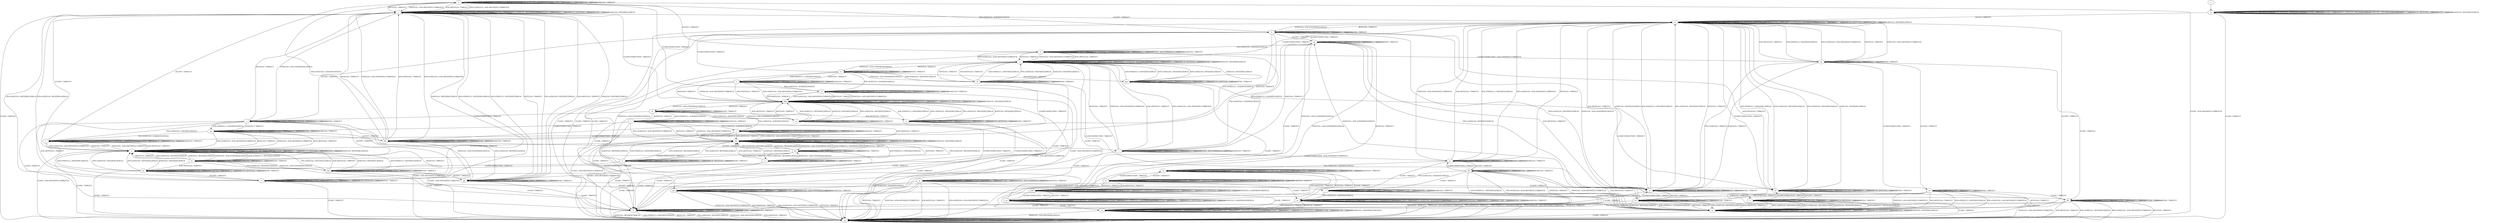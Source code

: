 digraph "" {
	graph ["Incoming time"=0.7060797214508057,
		"Outgoing time"=1.0037319660186768,
		Output="{'States': 56, 'Transitions': 716, 'Filename': '../results/tcp_rerun/TCP_FreeBSD_Server-TCP_FreeBSD_Server-4.dot'}",
		Reference="{'States': 56, 'Transitions': 716, 'Filename': '../subjects/tcp/TCP_FreeBSD_Server.dot'}",
		Solver=yices,
		Updated="{'States': 56, 'Transitions': 716, 'Filename': '../subjects/tcp/TCP_FreeBSD_Server.dot'}",
		"f-measure"=1.0,
		precision=1.0,
		recall=1.0
	];
	a -> a	[key=0,
		label="CLOSECONNECTION / TIMEOUT"];
	a -> a	[key=1,
		label="ACK+PSH(V,V,1) / ACK(NEXT,NEXT,0)"];
	a -> a	[key=2,
		label="FIN+ACK(V,V,0) / ACK(NEXT,NEXT,0)"];
	a -> a	[key=3,
		label="LISTEN / TIMEOUT"];
	a -> a	[key=4,
		label="RCV / TIMEOUT"];
	a -> a	[key=5,
		label="SEND / TIMEOUT"];
	a -> a	[key=6,
		label="ACK(V,V,0) / TIMEOUT"];
	a -> x	[key=0,
		label="SYN+ACK(V,V,0) / ACK+RST(NEXT,CURRENT,0)"];
	a -> x	[key=1,
		label="RST(V,V,0) / TIMEOUT"];
	a -> x	[key=2,
		label="SYN(V,V,0) / ACK+RST(NEXT,CURRENT,0)"];
	a -> x	[key=3,
		label="ACK+RST(V,V,0) / TIMEOUT"];
	a -> rr	[key=0,
		label="ACCEPT / TIMEOUT"];
	a -> yy	[key=0,
		label="CLOSE / ACK+RST(NEXT,CURRENT,0)"];
	b -> b	[key=0,
		label="CLOSECONNECTION / TIMEOUT"];
	b -> b	[key=1,
		label="SYN+ACK(V,V,0) / RST(NEXT,ZERO,0)"];
	b -> b	[key=2,
		label="LISTEN / TIMEOUT"];
	b -> b	[key=3,
		label="RCV / TIMEOUT"];
	b -> b	[key=4,
		label="SEND / TIMEOUT"];
	b -> k	[key=0,
		label="SYN(V,V,0) / ACK+SYN(FRESH,NEXT,0)"];
	b -> ll	[key=0,
		label="CLOSE / TIMEOUT"];
	b -> ss	[key=0,
		label="ACK+PSH(V,V,1) / RST(NEXT,ZERO,0)"];
	b -> ss	[key=1,
		label="RST(V,V,0) / TIMEOUT"];
	b -> ss	[key=2,
		label="FIN+ACK(V,V,0) / RST(NEXT,ZERO,0)"];
	b -> ss	[key=3,
		label="ACK+RST(V,V,0) / TIMEOUT"];
	b -> ss	[key=4,
		label="ACK(V,V,0) / RST(NEXT,ZERO,0)"];
	b -> xx	[key=0,
		label="ACCEPT / TIMEOUT"];
	c -> c	[key=0,
		label="CLOSECONNECTION / TIMEOUT"];
	c -> c	[key=1,
		label="LISTEN / TIMEOUT"];
	c -> c	[key=2,
		label="SYN(V,V,0) / TIMEOUT"];
	c -> c	[key=3,
		label="RCV / TIMEOUT"];
	c -> c	[key=4,
		label="SEND / TIMEOUT"];
	c -> e	[key=0,
		label="ACK+RST(V,V,0) / TIMEOUT"];
	c -> k	[key=0,
		label="ACCEPT / TIMEOUT"];
	c -> t	[key=0,
		label="FIN+ACK(V,V,0) / ACK(NEXT,NEXT,0)"];
	c -> x	[key=0,
		label="RST(V,V,0) / TIMEOUT"];
	c -> gg	[key=0,
		label="SYN+ACK(V,V,0) / RST(NEXT,ZERO,0)"];
	c -> ll	[key=0,
		label="CLOSE / TIMEOUT"];
	c -> qq	[key=0,
		label="ACK+PSH(V,V,1) / ACK(NEXT,NEXT,0)"];
	c -> qq	[key=1,
		label="ACK(V,V,0) / TIMEOUT"];
	d -> a	[key=0,
		label="CLOSECONNECTION / TIMEOUT"];
	d -> d	[key=0,
		label="ACK+PSH(V,V,1) / ACK(NEXT,NEXT,0)"];
	d -> d	[key=1,
		label="ACCEPT / TIMEOUT"];
	d -> d	[key=2,
		label="FIN+ACK(V,V,0) / ACK(NEXT,NEXT,0)"];
	d -> d	[key=3,
		label="LISTEN / TIMEOUT"];
	d -> d	[key=4,
		label="RCV / TIMEOUT"];
	d -> d	[key=5,
		label="SEND / TIMEOUT"];
	d -> d	[key=6,
		label="ACK(V,V,0) / TIMEOUT"];
	d -> yy	[key=0,
		label="CLOSE / ACK+RST(NEXT,CURRENT,0)"];
	d -> bbb	[key=0,
		label="SYN+ACK(V,V,0) / ACK+RST(NEXT,CURRENT,0)"];
	d -> bbb	[key=1,
		label="RST(V,V,0) / TIMEOUT"];
	d -> bbb	[key=2,
		label="SYN(V,V,0) / ACK+RST(NEXT,CURRENT,0)"];
	d -> bbb	[key=3,
		label="ACK+RST(V,V,0) / TIMEOUT"];
	e -> e	[key=0,
		label="CLOSECONNECTION / TIMEOUT"];
	e -> e	[key=1,
		label="RST(V,V,0) / TIMEOUT"];
	e -> e	[key=2,
		label="LISTEN / TIMEOUT"];
	e -> e	[key=3,
		label="SYN(V,V,0) / TIMEOUT"];
	e -> e	[key=4,
		label="RCV / TIMEOUT"];
	e -> e	[key=5,
		label="ACK+RST(V,V,0) / TIMEOUT"];
	e -> e	[key=6,
		label="SEND / TIMEOUT"];
	e -> x	[key=0,
		label="ACK+PSH(V,V,1) / RST(ZERO,ZERO,0)"];
	e -> x	[key=1,
		label="SYN+ACK(V,V,0) / RST(ZERO,ZERO,0)"];
	e -> x	[key=2,
		label="FIN+ACK(V,V,0) / RST(ZERO,ZERO,0)"];
	e -> x	[key=3,
		label="ACK(V,V,0) / RST(ZERO,ZERO,0)"];
	e -> ee	[key=0,
		label="ACCEPT / TIMEOUT"];
	e -> yy	[key=0,
		label="CLOSE / TIMEOUT"];
	f -> f	[key=0,
		label="RST(V,V,0) / TIMEOUT"];
	f -> f	[key=1,
		label="ACCEPT / TIMEOUT"];
	f -> f	[key=2,
		label="LISTEN / TIMEOUT"];
	f -> f	[key=3,
		label="SYN(V,V,0) / TIMEOUT"];
	f -> f	[key=4,
		label="RCV / TIMEOUT"];
	f -> f	[key=5,
		label="ACK+RST(V,V,0) / TIMEOUT"];
	f -> f	[key=6,
		label="SEND / TIMEOUT"];
	f -> ee	[key=0,
		label="CLOSECONNECTION / TIMEOUT"];
	f -> jj	[key=0,
		label="ACK+PSH(V,V,1) / RST(ZERO,ZERO,0)"];
	f -> jj	[key=1,
		label="SYN+ACK(V,V,0) / RST(ZERO,ZERO,0)"];
	f -> jj	[key=2,
		label="FIN+ACK(V,V,0) / RST(ZERO,ZERO,0)"];
	f -> jj	[key=3,
		label="ACK(V,V,0) / RST(ZERO,ZERO,0)"];
	f -> yy	[key=0,
		label="CLOSE / TIMEOUT"];
	g -> g	[key=0,
		label="ACK+PSH(V,V,1) / ACK(NEXT,NEXT,0)"];
	g -> g	[key=1,
		label="ACCEPT / TIMEOUT"];
	g -> g	[key=2,
		label="LISTEN / TIMEOUT"];
	g -> g	[key=3,
		label="RCV / TIMEOUT"];
	g -> g	[key=4,
		label="CLOSE / TIMEOUT"];
	g -> g	[key=5,
		label="SEND / ACK+PSH(NEXT,CURRENT,1)"];
	g -> g	[key=6,
		label="ACK(V,V,0) / TIMEOUT"];
	g -> l	[key=0,
		label="CLOSECONNECTION / ACK+FIN(NEXT,CURRENT,0)"];
	g -> pp	[key=0,
		label="FIN+ACK(V,V,0) / ACK(NEXT,NEXT,0)"];
	g -> yy	[key=0,
		label="SYN+ACK(V,V,0) / ACK+RST(NEXT,CURRENT,0)"];
	g -> yy	[key=1,
		label="RST(V,V,0) / TIMEOUT"];
	g -> yy	[key=2,
		label="SYN(V,V,0) / ACK+RST(NEXT,CURRENT,0)"];
	g -> yy	[key=3,
		label="ACK+RST(V,V,0) / TIMEOUT"];
	h -> d	[key=0,
		label="FIN+ACK(V,V,0) / ACK(NEXT,NEXT,0)"];
	h -> h	[key=0,
		label="ACCEPT / TIMEOUT"];
	h -> h	[key=1,
		label="LISTEN / TIMEOUT"];
	h -> h	[key=2,
		label="SYN(V,V,0) / TIMEOUT"];
	h -> h	[key=3,
		label="RCV / TIMEOUT"];
	h -> h	[key=4,
		label="SEND / TIMEOUT"];
	h -> k	[key=0,
		label="CLOSECONNECTION / TIMEOUT"];
	h -> r	[key=0,
		label="ACK+PSH(V,V,1) / ACK(NEXT,NEXT,0)"];
	h -> r	[key=1,
		label="ACK(V,V,0) / TIMEOUT"];
	h -> s	[key=0,
		label="RST(V,V,0) / TIMEOUT"];
	h -> ff	[key=0,
		label="SYN+ACK(V,V,0) / RST(NEXT,ZERO,0)"];
	h -> ll	[key=0,
		label="CLOSE / TIMEOUT"];
	h -> mm	[key=0,
		label="ACK+RST(V,V,0) / TIMEOUT"];
	i -> g	[key=0,
		label="CLOSE / TIMEOUT"];
	i -> i	[key=0,
		label="ACK+PSH(V,V,1) / ACK(NEXT,NEXT,0)"];
	i -> i	[key=1,
		label="ACCEPT / TIMEOUT"];
	i -> i	[key=2,
		label="LISTEN / TIMEOUT"];
	i -> i	[key=3,
		label="RCV / TIMEOUT"];
	i -> i	[key=4,
		label="SEND / ACK+PSH(NEXT,CURRENT,1)"];
	i -> i	[key=5,
		label="ACK(V,V,0) / TIMEOUT"];
	i -> p	[key=0,
		label="CLOSECONNECTION / ACK+FIN(NEXT,CURRENT,0)"];
	i -> s	[key=0,
		label="SYN+ACK(V,V,0) / ACK+RST(NEXT,CURRENT,0)"];
	i -> s	[key=1,
		label="RST(V,V,0) / TIMEOUT"];
	i -> s	[key=2,
		label="SYN(V,V,0) / ACK+RST(NEXT,CURRENT,0)"];
	i -> s	[key=3,
		label="ACK+RST(V,V,0) / TIMEOUT"];
	i -> rr	[key=0,
		label="FIN+ACK(V,V,0) / ACK(NEXT,NEXT,0)"];
	j -> j	[key=0,
		label="ACK+PSH(V,V,1) / ACK(NEXT,NEXT,0)"];
	j -> j	[key=1,
		label="ACCEPT / TIMEOUT"];
	j -> j	[key=2,
		label="FIN+ACK(V,V,0) / ACK(NEXT,NEXT,0)"];
	j -> j	[key=3,
		label="LISTEN / TIMEOUT"];
	j -> j	[key=4,
		label="RCV / TIMEOUT"];
	j -> j	[key=5,
		label="SEND / TIMEOUT"];
	j -> j	[key=6,
		label="ACK(V,V,0) / TIMEOUT"];
	j -> t	[key=0,
		label="CLOSECONNECTION / TIMEOUT"];
	j -> dd	[key=0,
		label="SYN+ACK(V,V,0) / ACK+RST(NEXT,CURRENT,0)"];
	j -> dd	[key=1,
		label="RST(V,V,0) / TIMEOUT"];
	j -> dd	[key=2,
		label="SYN(V,V,0) / ACK+RST(NEXT,CURRENT,0)"];
	j -> dd	[key=3,
		label="ACK+RST(V,V,0) / TIMEOUT"];
	j -> yy	[key=0,
		label="CLOSE / ACK+RST(NEXT,CURRENT,0)"];
	k -> a	[key=0,
		label="FIN+ACK(V,V,0) / ACK(NEXT,NEXT,0)"];
	k -> b	[key=0,
		label="SYN+ACK(V,V,0) / RST(NEXT,ZERO,0)"];
	k -> k	[key=0,
		label="CLOSECONNECTION / TIMEOUT"];
	k -> k	[key=1,
		label="LISTEN / TIMEOUT"];
	k -> k	[key=2,
		label="SYN(V,V,0) / TIMEOUT"];
	k -> k	[key=3,
		label="RCV / TIMEOUT"];
	k -> k	[key=4,
		label="SEND / TIMEOUT"];
	k -> ee	[key=0,
		label="ACK+RST(V,V,0) / TIMEOUT"];
	k -> hh	[key=0,
		label="ACK+PSH(V,V,1) / ACK(NEXT,NEXT,0)"];
	k -> hh	[key=1,
		label="ACK(V,V,0) / TIMEOUT"];
	k -> ll	[key=0,
		label="CLOSE / TIMEOUT"];
	k -> ss	[key=0,
		label="RST(V,V,0) / TIMEOUT"];
	k -> ccc	[key=0,
		label="ACCEPT / TIMEOUT"];
	l -> l	[key=0,
		label="CLOSECONNECTION / TIMEOUT"];
	l -> l	[key=1,
		label="ACCEPT / TIMEOUT"];
	l -> l	[key=2,
		label="LISTEN / TIMEOUT"];
	l -> l	[key=3,
		label="RCV / TIMEOUT"];
	l -> l	[key=4,
		label="CLOSE / TIMEOUT"];
	l -> l	[key=5,
		label="SEND / TIMEOUT"];
	l -> l	[key=6,
		label="ACK(V,V,0) / TIMEOUT"];
	l -> m	[key=0,
		label="FIN+ACK(V,V,0) / ACK(NEXT,NEXT,0)"];
	l -> yy	[key=0,
		label="ACK+PSH(V,V,1) / RST(NEXT,ZERO,0)"];
	l -> yy	[key=1,
		label="SYN+ACK(V,V,0) / ACK+RST(NEXT,CURRENT,0)"];
	l -> yy	[key=2,
		label="RST(V,V,0) / TIMEOUT"];
	l -> yy	[key=3,
		label="SYN(V,V,0) / ACK+RST(NEXT,CURRENT,0)"];
	l -> yy	[key=4,
		label="ACK+RST(V,V,0) / TIMEOUT"];
	m -> m	[key=0,
		label="CLOSECONNECTION / TIMEOUT"];
	m -> m	[key=1,
		label="ACK+PSH(V,V,1) / ACK(NEXT,CURRENT,0)"];
	m -> m	[key=2,
		label="SYN+ACK(V,V,0) / ACK(NEXT,CURRENT,0)"];
	m -> m	[key=3,
		label="ACCEPT / TIMEOUT"];
	m -> m	[key=4,
		label="FIN+ACK(V,V,0) / ACK(NEXT,CURRENT,0)"];
	m -> m	[key=5,
		label="LISTEN / TIMEOUT"];
	m -> m	[key=6,
		label="SYN(V,V,0) / TIMEOUT"];
	m -> m	[key=7,
		label="RCV / TIMEOUT"];
	m -> m	[key=8,
		label="CLOSE / TIMEOUT"];
	m -> m	[key=9,
		label="SEND / TIMEOUT"];
	m -> m	[key=10,
		label="ACK(V,V,0) / TIMEOUT"];
	m -> cc	[key=0,
		label="RST(V,V,0) / TIMEOUT"];
	m -> cc	[key=1,
		label="ACK+RST(V,V,0) / TIMEOUT"];
	n -> n	[key=0,
		label="RST(V,V,0) / TIMEOUT"];
	n -> n	[key=1,
		label="ACCEPT / TIMEOUT"];
	n -> n	[key=2,
		label="LISTEN / TIMEOUT"];
	n -> n	[key=3,
		label="SYN(V,V,0) / TIMEOUT"];
	n -> n	[key=4,
		label="RCV / TIMEOUT"];
	n -> n	[key=5,
		label="ACK+RST(V,V,0) / TIMEOUT"];
	n -> n	[key=6,
		label="SEND / TIMEOUT"];
	n -> dd	[key=0,
		label="ACK+PSH(V,V,1) / RST(ZERO,ZERO,0)"];
	n -> dd	[key=1,
		label="SYN+ACK(V,V,0) / RST(ZERO,ZERO,0)"];
	n -> dd	[key=2,
		label="FIN+ACK(V,V,0) / RST(ZERO,ZERO,0)"];
	n -> dd	[key=3,
		label="ACK(V,V,0) / RST(ZERO,ZERO,0)"];
	n -> nn	[key=0,
		label="CLOSECONNECTION / TIMEOUT"];
	n -> yy	[key=0,
		label="CLOSE / TIMEOUT"];
	o -> e	[key=0,
		label="CLOSECONNECTION / TIMEOUT"];
	o -> o	[key=0,
		label="RST(V,V,0) / TIMEOUT"];
	o -> o	[key=1,
		label="ACCEPT / TIMEOUT"];
	o -> o	[key=2,
		label="LISTEN / TIMEOUT"];
	o -> o	[key=3,
		label="SYN(V,V,0) / TIMEOUT"];
	o -> o	[key=4,
		label="RCV / TIMEOUT"];
	o -> o	[key=5,
		label="ACK+RST(V,V,0) / TIMEOUT"];
	o -> o	[key=6,
		label="SEND / TIMEOUT"];
	o -> yy	[key=0,
		label="CLOSE / TIMEOUT"];
	o -> bbb	[key=0,
		label="ACK+PSH(V,V,1) / RST(ZERO,ZERO,0)"];
	o -> bbb	[key=1,
		label="SYN+ACK(V,V,0) / RST(ZERO,ZERO,0)"];
	o -> bbb	[key=2,
		label="FIN+ACK(V,V,0) / RST(ZERO,ZERO,0)"];
	o -> bbb	[key=3,
		label="ACK(V,V,0) / RST(ZERO,ZERO,0)"];
	p -> l	[key=0,
		label="CLOSE / TIMEOUT"];
	p -> p	[key=0,
		label="CLOSECONNECTION / TIMEOUT"];
	p -> p	[key=1,
		label="LISTEN / TIMEOUT"];
	p -> p	[key=2,
		label="RCV / TIMEOUT"];
	p -> p	[key=3,
		label="SEND / TIMEOUT"];
	p -> p	[key=4,
		label="ACK(V,V,0) / TIMEOUT"];
	p -> kk	[key=0,
		label="ACCEPT / TIMEOUT"];
	p -> ss	[key=0,
		label="ACK+PSH(V,V,1) / RST(NEXT,ZERO,0)"];
	p -> ss	[key=1,
		label="SYN+ACK(V,V,0) / ACK+RST(NEXT,CURRENT,0)"];
	p -> ss	[key=2,
		label="RST(V,V,0) / TIMEOUT"];
	p -> ss	[key=3,
		label="SYN(V,V,0) / ACK+RST(NEXT,CURRENT,0)"];
	p -> ss	[key=4,
		label="ACK+RST(V,V,0) / TIMEOUT"];
	p -> vv	[key=0,
		label="FIN+ACK(V,V,0) / ACK(NEXT,NEXT,0)"];
	q -> m	[key=0,
		label="CLOSE / TIMEOUT"];
	q -> q	[key=0,
		label="ACK+PSH(V,V,1) / ACK(NEXT,CURRENT,0)"];
	q -> q	[key=1,
		label="SYN+ACK(V,V,0) / ACK(NEXT,CURRENT,0)"];
	q -> q	[key=2,
		label="ACCEPT / TIMEOUT"];
	q -> q	[key=3,
		label="FIN+ACK(V,V,0) / ACK(NEXT,CURRENT,0)"];
	q -> q	[key=4,
		label="LISTEN / TIMEOUT"];
	q -> q	[key=5,
		label="SYN(V,V,0) / TIMEOUT"];
	q -> q	[key=6,
		label="RCV / TIMEOUT"];
	q -> q	[key=7,
		label="SEND / TIMEOUT"];
	q -> q	[key=8,
		label="ACK(V,V,0) / TIMEOUT"];
	q -> vv	[key=0,
		label="CLOSECONNECTION / TIMEOUT"];
	q -> ddd	[key=0,
		label="RST(V,V,0) / TIMEOUT"];
	q -> ddd	[key=1,
		label="ACK+RST(V,V,0) / TIMEOUT"];
	r -> d	[key=0,
		label="FIN+ACK(V,V,0) / ACK(NEXT,NEXT,0)"];
	r -> r	[key=0,
		label="ACK+PSH(V,V,1) / ACK(NEXT,NEXT,0)"];
	r -> r	[key=1,
		label="ACCEPT / TIMEOUT"];
	r -> r	[key=2,
		label="LISTEN / TIMEOUT"];
	r -> r	[key=3,
		label="RCV / TIMEOUT"];
	r -> r	[key=4,
		label="SEND / TIMEOUT"];
	r -> r	[key=5,
		label="ACK(V,V,0) / TIMEOUT"];
	r -> hh	[key=0,
		label="CLOSECONNECTION / TIMEOUT"];
	r -> yy	[key=0,
		label="CLOSE / ACK+RST(NEXT,CURRENT,0)"];
	r -> bbb	[key=0,
		label="SYN+ACK(V,V,0) / ACK+RST(NEXT,CURRENT,0)"];
	r -> bbb	[key=1,
		label="RST(V,V,0) / TIMEOUT"];
	r -> bbb	[key=2,
		label="SYN(V,V,0) / ACK+RST(NEXT,CURRENT,0)"];
	r -> bbb	[key=3,
		label="ACK+RST(V,V,0) / TIMEOUT"];
	s -> h	[key=0,
		label="SYN(V,V,0) / ACK+SYN(FRESH,NEXT,0)"];
	s -> s	[key=0,
		label="ACK+PSH(V,V,1) / RST(ZERO,ZERO,0)"];
	s -> s	[key=1,
		label="SYN+ACK(V,V,0) / RST(ZERO,ZERO,0)"];
	s -> s	[key=2,
		label="RST(V,V,0) / TIMEOUT"];
	s -> s	[key=3,
		label="ACCEPT / TIMEOUT"];
	s -> s	[key=4,
		label="FIN+ACK(V,V,0) / RST(ZERO,ZERO,0)"];
	s -> s	[key=5,
		label="LISTEN / TIMEOUT"];
	s -> s	[key=6,
		label="RCV / TIMEOUT"];
	s -> s	[key=7,
		label="ACK+RST(V,V,0) / TIMEOUT"];
	s -> s	[key=8,
		label="SEND / TIMEOUT"];
	s -> s	[key=9,
		label="ACK(V,V,0) / RST(ZERO,ZERO,0)"];
	s -> ss	[key=0,
		label="CLOSECONNECTION / TIMEOUT"];
	s -> yy	[key=0,
		label="CLOSE / TIMEOUT"];
	t -> a	[key=0,
		label="ACCEPT / TIMEOUT"];
	t -> t	[key=0,
		label="CLOSECONNECTION / TIMEOUT"];
	t -> t	[key=1,
		label="ACK+PSH(V,V,1) / ACK(NEXT,NEXT,0)"];
	t -> t	[key=2,
		label="FIN+ACK(V,V,0) / ACK(NEXT,NEXT,0)"];
	t -> t	[key=3,
		label="LISTEN / TIMEOUT"];
	t -> t	[key=4,
		label="RCV / TIMEOUT"];
	t -> t	[key=5,
		label="SEND / TIMEOUT"];
	t -> t	[key=6,
		label="ACK(V,V,0) / TIMEOUT"];
	t -> z	[key=0,
		label="SYN+ACK(V,V,0) / ACK+RST(NEXT,CURRENT,0)"];
	t -> z	[key=1,
		label="RST(V,V,0) / TIMEOUT"];
	t -> z	[key=2,
		label="SYN(V,V,0) / ACK+RST(NEXT,CURRENT,0)"];
	t -> z	[key=3,
		label="ACK+RST(V,V,0) / TIMEOUT"];
	t -> yy	[key=0,
		label="CLOSE / ACK+RST(NEXT,CURRENT,0)"];
	u -> u	[key=0,
		label="SYN+ACK(V,V,0) / RST(NEXT,ZERO,0)"];
	u -> u	[key=1,
		label="ACCEPT / TIMEOUT"];
	u -> u	[key=2,
		label="LISTEN / TIMEOUT"];
	u -> u	[key=3,
		label="RCV / TIMEOUT"];
	u -> u	[key=4,
		label="SEND / TIMEOUT"];
	u -> dd	[key=0,
		label="ACK+PSH(V,V,1) / RST(NEXT,ZERO,0)"];
	u -> dd	[key=1,
		label="RST(V,V,0) / TIMEOUT"];
	u -> dd	[key=2,
		label="FIN+ACK(V,V,0) / RST(NEXT,ZERO,0)"];
	u -> dd	[key=3,
		label="ACK+RST(V,V,0) / TIMEOUT"];
	u -> dd	[key=4,
		label="ACK(V,V,0) / RST(NEXT,ZERO,0)"];
	u -> ll	[key=0,
		label="CLOSE / TIMEOUT"];
	u -> ww	[key=0,
		label="SYN(V,V,0) / ACK+SYN(FRESH,NEXT,0)"];
	u -> aaa	[key=0,
		label="CLOSECONNECTION / TIMEOUT"];
	v -> j	[key=0,
		label="FIN+ACK(V,V,0) / ACK(NEXT,NEXT,0)"];
	v -> v	[key=0,
		label="ACK+PSH(V,V,1) / ACK(NEXT,NEXT,0)"];
	v -> v	[key=1,
		label="ACCEPT / TIMEOUT"];
	v -> v	[key=2,
		label="LISTEN / TIMEOUT"];
	v -> v	[key=3,
		label="RCV / TIMEOUT"];
	v -> v	[key=4,
		label="SEND / TIMEOUT"];
	v -> v	[key=5,
		label="ACK(V,V,0) / TIMEOUT"];
	v -> dd	[key=0,
		label="SYN+ACK(V,V,0) / ACK+RST(NEXT,CURRENT,0)"];
	v -> dd	[key=1,
		label="RST(V,V,0) / TIMEOUT"];
	v -> dd	[key=2,
		label="SYN(V,V,0) / ACK+RST(NEXT,CURRENT,0)"];
	v -> dd	[key=3,
		label="ACK+RST(V,V,0) / TIMEOUT"];
	v -> qq	[key=0,
		label="CLOSECONNECTION / TIMEOUT"];
	v -> yy	[key=0,
		label="CLOSE / ACK+RST(NEXT,CURRENT,0)"];
	w -> w	[key=0,
		label="SYN+ACK(V,V,0) / RST(NEXT,ZERO,0)"];
	w -> w	[key=1,
		label="ACCEPT / TIMEOUT"];
	w -> w	[key=2,
		label="LISTEN / TIMEOUT"];
	w -> w	[key=3,
		label="RCV / TIMEOUT"];
	w -> w	[key=4,
		label="SEND / TIMEOUT"];
	w -> gg	[key=0,
		label="CLOSECONNECTION / TIMEOUT"];
	w -> ll	[key=0,
		label="CLOSE / TIMEOUT"];
	w -> zz	[key=0,
		label="SYN(V,V,0) / ACK+SYN(FRESH,NEXT,0)"];
	w -> bbb	[key=0,
		label="ACK+PSH(V,V,1) / RST(NEXT,ZERO,0)"];
	w -> bbb	[key=1,
		label="RST(V,V,0) / TIMEOUT"];
	w -> bbb	[key=2,
		label="FIN+ACK(V,V,0) / RST(NEXT,ZERO,0)"];
	w -> bbb	[key=3,
		label="ACK+RST(V,V,0) / TIMEOUT"];
	w -> bbb	[key=4,
		label="ACK(V,V,0) / RST(NEXT,ZERO,0)"];
	x -> c	[key=0,
		label="SYN(V,V,0) / ACK+SYN(FRESH,NEXT,0)"];
	x -> x	[key=0,
		label="CLOSECONNECTION / TIMEOUT"];
	x -> x	[key=1,
		label="ACK+PSH(V,V,1) / RST(ZERO,ZERO,0)"];
	x -> x	[key=2,
		label="SYN+ACK(V,V,0) / RST(ZERO,ZERO,0)"];
	x -> x	[key=3,
		label="RST(V,V,0) / TIMEOUT"];
	x -> x	[key=4,
		label="FIN+ACK(V,V,0) / RST(ZERO,ZERO,0)"];
	x -> x	[key=5,
		label="LISTEN / TIMEOUT"];
	x -> x	[key=6,
		label="RCV / TIMEOUT"];
	x -> x	[key=7,
		label="ACK+RST(V,V,0) / TIMEOUT"];
	x -> x	[key=8,
		label="SEND / TIMEOUT"];
	x -> x	[key=9,
		label="ACK(V,V,0) / RST(ZERO,ZERO,0)"];
	x -> ss	[key=0,
		label="ACCEPT / TIMEOUT"];
	x -> yy	[key=0,
		label="CLOSE / TIMEOUT"];
	y -> ii	[key=0];
	z -> x	[key=0,
		label="ACCEPT / TIMEOUT"];
	z -> z	[key=0,
		label="CLOSECONNECTION / TIMEOUT"];
	z -> z	[key=1,
		label="ACK+PSH(V,V,1) / RST(ZERO,ZERO,0)"];
	z -> z	[key=2,
		label="SYN+ACK(V,V,0) / RST(ZERO,ZERO,0)"];
	z -> z	[key=3,
		label="RST(V,V,0) / TIMEOUT"];
	z -> z	[key=4,
		label="FIN+ACK(V,V,0) / RST(ZERO,ZERO,0)"];
	z -> z	[key=5,
		label="LISTEN / TIMEOUT"];
	z -> z	[key=6,
		label="RCV / TIMEOUT"];
	z -> z	[key=7,
		label="ACK+RST(V,V,0) / TIMEOUT"];
	z -> z	[key=8,
		label="SEND / TIMEOUT"];
	z -> z	[key=9,
		label="ACK(V,V,0) / RST(ZERO,ZERO,0)"];
	z -> tt	[key=0,
		label="SYN(V,V,0) / ACK+SYN(FRESH,NEXT,0)"];
	z -> yy	[key=0,
		label="CLOSE / TIMEOUT"];
	aa -> b	[key=0,
		label="FIN+ACK(V,V,0) / TIMEOUT"];
	aa -> b	[key=1,
		label="ACK(V,V,0) / TIMEOUT"];
	aa -> aa	[key=0,
		label="CLOSECONNECTION / TIMEOUT"];
	aa -> aa	[key=1,
		label="LISTEN / TIMEOUT"];
	aa -> aa	[key=2,
		label="RCV / TIMEOUT"];
	aa -> aa	[key=3,
		label="SEND / TIMEOUT"];
	aa -> bb	[key=0,
		label="CLOSE / TIMEOUT"];
	aa -> ss	[key=0,
		label="ACK+PSH(V,V,1) / RST(NEXT,ZERO,0)"];
	aa -> ss	[key=1,
		label="SYN+ACK(V,V,0) / ACK+RST(NEXT,CURRENT,0)"];
	aa -> ss	[key=2,
		label="RST(V,V,0) / TIMEOUT"];
	aa -> ss	[key=3,
		label="SYN(V,V,0) / ACK+RST(NEXT,CURRENT,0)"];
	aa -> ss	[key=4,
		label="ACK+RST(V,V,0) / TIMEOUT"];
	aa -> uu	[key=0,
		label="ACCEPT / TIMEOUT"];
	bb -> bb	[key=0,
		label="CLOSECONNECTION / TIMEOUT"];
	bb -> bb	[key=1,
		label="ACCEPT / TIMEOUT"];
	bb -> bb	[key=2,
		label="LISTEN / TIMEOUT"];
	bb -> bb	[key=3,
		label="RCV / TIMEOUT"];
	bb -> bb	[key=4,
		label="CLOSE / TIMEOUT"];
	bb -> bb	[key=5,
		label="SEND / TIMEOUT"];
	bb -> ll	[key=0,
		label="FIN+ACK(V,V,0) / TIMEOUT"];
	bb -> ll	[key=1,
		label="ACK(V,V,0) / TIMEOUT"];
	bb -> yy	[key=0,
		label="ACK+PSH(V,V,1) / RST(NEXT,ZERO,0)"];
	bb -> yy	[key=1,
		label="SYN+ACK(V,V,0) / ACK+RST(NEXT,CURRENT,0)"];
	bb -> yy	[key=2,
		label="RST(V,V,0) / TIMEOUT"];
	bb -> yy	[key=3,
		label="SYN(V,V,0) / ACK+RST(NEXT,CURRENT,0)"];
	bb -> yy	[key=4,
		label="ACK+RST(V,V,0) / TIMEOUT"];
	cc -> cc	[key=0,
		label="CLOSECONNECTION / TIMEOUT"];
	cc -> cc	[key=1,
		label="ACK+PSH(V,V,1) / ACK(FRESH,FRESH,0)"];
	cc -> cc	[key=2,
		label="SYN+ACK(V,V,0) / ACK(FRESH,FRESH,0)"];
	cc -> cc	[key=3,
		label="RST(V,V,0) / TIMEOUT"];
	cc -> cc	[key=4,
		label="ACCEPT / TIMEOUT"];
	cc -> cc	[key=5,
		label="FIN+ACK(V,V,0) / ACK(FRESH,FRESH,0)"];
	cc -> cc	[key=6,
		label="LISTEN / TIMEOUT"];
	cc -> cc	[key=7,
		label="RCV / TIMEOUT"];
	cc -> cc	[key=8,
		label="ACK+RST(V,V,0) / TIMEOUT"];
	cc -> cc	[key=9,
		label="CLOSE / TIMEOUT"];
	cc -> cc	[key=10,
		label="SEND / TIMEOUT"];
	cc -> cc	[key=11,
		label="ACK(V,V,0) / ACK(FRESH,FRESH,0)"];
	cc -> yy	[key=0,
		label="SYN(V,V,0) / ACK+RST(ZERO,NEXT,0)"];
	dd -> z	[key=0,
		label="CLOSECONNECTION / TIMEOUT"];
	dd -> dd	[key=0,
		label="ACK+PSH(V,V,1) / RST(ZERO,ZERO,0)"];
	dd -> dd	[key=1,
		label="SYN+ACK(V,V,0) / RST(ZERO,ZERO,0)"];
	dd -> dd	[key=2,
		label="RST(V,V,0) / TIMEOUT"];
	dd -> dd	[key=3,
		label="ACCEPT / TIMEOUT"];
	dd -> dd	[key=4,
		label="FIN+ACK(V,V,0) / RST(ZERO,ZERO,0)"];
	dd -> dd	[key=5,
		label="LISTEN / TIMEOUT"];
	dd -> dd	[key=6,
		label="RCV / TIMEOUT"];
	dd -> dd	[key=7,
		label="ACK+RST(V,V,0) / TIMEOUT"];
	dd -> dd	[key=8,
		label="SEND / TIMEOUT"];
	dd -> dd	[key=9,
		label="ACK(V,V,0) / RST(ZERO,ZERO,0)"];
	dd -> ww	[key=0,
		label="SYN(V,V,0) / ACK+SYN(FRESH,NEXT,0)"];
	dd -> yy	[key=0,
		label="CLOSE / TIMEOUT"];
	ee -> f	[key=0,
		label="ACCEPT / TIMEOUT"];
	ee -> ee	[key=0,
		label="CLOSECONNECTION / TIMEOUT"];
	ee -> ee	[key=1,
		label="RST(V,V,0) / TIMEOUT"];
	ee -> ee	[key=2,
		label="LISTEN / TIMEOUT"];
	ee -> ee	[key=3,
		label="SYN(V,V,0) / TIMEOUT"];
	ee -> ee	[key=4,
		label="RCV / TIMEOUT"];
	ee -> ee	[key=5,
		label="ACK+RST(V,V,0) / TIMEOUT"];
	ee -> ee	[key=6,
		label="SEND / TIMEOUT"];
	ee -> ss	[key=0,
		label="ACK+PSH(V,V,1) / RST(ZERO,ZERO,0)"];
	ee -> ss	[key=1,
		label="SYN+ACK(V,V,0) / RST(ZERO,ZERO,0)"];
	ee -> ss	[key=2,
		label="FIN+ACK(V,V,0) / RST(ZERO,ZERO,0)"];
	ee -> ss	[key=3,
		label="ACK(V,V,0) / RST(ZERO,ZERO,0)"];
	ee -> yy	[key=0,
		label="CLOSE / TIMEOUT"];
	ff -> b	[key=0,
		label="CLOSECONNECTION / TIMEOUT"];
	ff -> h	[key=0,
		label="SYN(V,V,0) / ACK+SYN(FRESH,NEXT,0)"];
	ff -> s	[key=0,
		label="ACK+PSH(V,V,1) / RST(NEXT,ZERO,0)"];
	ff -> s	[key=1,
		label="RST(V,V,0) / TIMEOUT"];
	ff -> s	[key=2,
		label="FIN+ACK(V,V,0) / RST(NEXT,ZERO,0)"];
	ff -> s	[key=3,
		label="ACK+RST(V,V,0) / TIMEOUT"];
	ff -> s	[key=4,
		label="ACK(V,V,0) / RST(NEXT,ZERO,0)"];
	ff -> ff	[key=0,
		label="SYN+ACK(V,V,0) / RST(NEXT,ZERO,0)"];
	ff -> ff	[key=1,
		label="ACCEPT / TIMEOUT"];
	ff -> ff	[key=2,
		label="LISTEN / TIMEOUT"];
	ff -> ff	[key=3,
		label="RCV / TIMEOUT"];
	ff -> ff	[key=4,
		label="SEND / TIMEOUT"];
	ff -> ll	[key=0,
		label="CLOSE / TIMEOUT"];
	gg -> b	[key=0,
		label="ACCEPT / TIMEOUT"];
	gg -> c	[key=0,
		label="SYN(V,V,0) / ACK+SYN(FRESH,NEXT,0)"];
	gg -> x	[key=0,
		label="ACK+PSH(V,V,1) / RST(NEXT,ZERO,0)"];
	gg -> x	[key=1,
		label="RST(V,V,0) / TIMEOUT"];
	gg -> x	[key=2,
		label="FIN+ACK(V,V,0) / RST(NEXT,ZERO,0)"];
	gg -> x	[key=3,
		label="ACK+RST(V,V,0) / TIMEOUT"];
	gg -> x	[key=4,
		label="ACK(V,V,0) / RST(NEXT,ZERO,0)"];
	gg -> gg	[key=0,
		label="CLOSECONNECTION / TIMEOUT"];
	gg -> gg	[key=1,
		label="SYN+ACK(V,V,0) / RST(NEXT,ZERO,0)"];
	gg -> gg	[key=2,
		label="LISTEN / TIMEOUT"];
	gg -> gg	[key=3,
		label="RCV / TIMEOUT"];
	gg -> gg	[key=4,
		label="SEND / TIMEOUT"];
	gg -> ll	[key=0,
		label="CLOSE / TIMEOUT"];
	hh -> a	[key=0,
		label="FIN+ACK(V,V,0) / ACK(NEXT,NEXT,0)"];
	hh -> i	[key=0,
		label="ACCEPT / TIMEOUT"];
	hh -> x	[key=0,
		label="SYN+ACK(V,V,0) / ACK+RST(NEXT,CURRENT,0)"];
	hh -> x	[key=1,
		label="RST(V,V,0) / TIMEOUT"];
	hh -> x	[key=2,
		label="SYN(V,V,0) / ACK+RST(NEXT,CURRENT,0)"];
	hh -> x	[key=3,
		label="ACK+RST(V,V,0) / TIMEOUT"];
	hh -> hh	[key=0,
		label="CLOSECONNECTION / TIMEOUT"];
	hh -> hh	[key=1,
		label="ACK+PSH(V,V,1) / ACK(NEXT,NEXT,0)"];
	hh -> hh	[key=2,
		label="LISTEN / TIMEOUT"];
	hh -> hh	[key=3,
		label="RCV / TIMEOUT"];
	hh -> hh	[key=4,
		label="SEND / TIMEOUT"];
	hh -> hh	[key=5,
		label="ACK(V,V,0) / TIMEOUT"];
	hh -> yy	[key=0,
		label="CLOSE / ACK+RST(NEXT,CURRENT,0)"];
	ii -> ii	[key=0,
		label="CLOSECONNECTION / TIMEOUT"];
	ii -> ii	[key=1,
		label="ACK+PSH(V,V,1) / RST(ZERO,ZERO,0)"];
	ii -> ii	[key=2,
		label="SYN+ACK(V,V,0) / RST(ZERO,ZERO,0)"];
	ii -> ii	[key=3,
		label="RST(V,V,0) / TIMEOUT"];
	ii -> ii	[key=4,
		label="ACCEPT / TIMEOUT"];
	ii -> ii	[key=5,
		label="FIN+ACK(V,V,0) / RST(ZERO,ZERO,0)"];
	ii -> ii	[key=6,
		label="SYN(V,V,0) / ACK+RST(ZERO,NEXT,0)"];
	ii -> ii	[key=7,
		label="RCV / TIMEOUT"];
	ii -> ii	[key=8,
		label="ACK+RST(V,V,0) / TIMEOUT"];
	ii -> ii	[key=9,
		label="SEND / TIMEOUT"];
	ii -> ii	[key=10,
		label="ACK(V,V,0) / RST(ZERO,ZERO,0)"];
	ii -> ss	[key=0,
		label="LISTEN / TIMEOUT"];
	ii -> yy	[key=0,
		label="CLOSE / TIMEOUT"];
	jj -> jj	[key=0,
		label="ACK+PSH(V,V,1) / RST(ZERO,ZERO,0)"];
	jj -> jj	[key=1,
		label="SYN+ACK(V,V,0) / RST(ZERO,ZERO,0)"];
	jj -> jj	[key=2,
		label="RST(V,V,0) / TIMEOUT"];
	jj -> jj	[key=3,
		label="ACCEPT / TIMEOUT"];
	jj -> jj	[key=4,
		label="FIN+ACK(V,V,0) / RST(ZERO,ZERO,0)"];
	jj -> jj	[key=5,
		label="LISTEN / TIMEOUT"];
	jj -> jj	[key=6,
		label="RCV / TIMEOUT"];
	jj -> jj	[key=7,
		label="ACK+RST(V,V,0) / TIMEOUT"];
	jj -> jj	[key=8,
		label="SEND / TIMEOUT"];
	jj -> jj	[key=9,
		label="ACK(V,V,0) / RST(ZERO,ZERO,0)"];
	jj -> ss	[key=0,
		label="CLOSECONNECTION / TIMEOUT"];
	jj -> yy	[key=0,
		label="CLOSE / TIMEOUT"];
	jj -> ccc	[key=0,
		label="SYN(V,V,0) / ACK+SYN(FRESH,NEXT,0)"];
	kk -> l	[key=0,
		label="CLOSE / TIMEOUT"];
	kk -> p	[key=0,
		label="CLOSECONNECTION / TIMEOUT"];
	kk -> q	[key=0,
		label="FIN+ACK(V,V,0) / ACK(NEXT,NEXT,0)"];
	kk -> jj	[key=0,
		label="ACK+PSH(V,V,1) / RST(NEXT,ZERO,0)"];
	kk -> jj	[key=1,
		label="SYN+ACK(V,V,0) / ACK+RST(NEXT,CURRENT,0)"];
	kk -> jj	[key=2,
		label="RST(V,V,0) / TIMEOUT"];
	kk -> jj	[key=3,
		label="SYN(V,V,0) / ACK+RST(NEXT,CURRENT,0)"];
	kk -> jj	[key=4,
		label="ACK+RST(V,V,0) / TIMEOUT"];
	kk -> kk	[key=0,
		label="ACCEPT / TIMEOUT"];
	kk -> kk	[key=1,
		label="LISTEN / TIMEOUT"];
	kk -> kk	[key=2,
		label="RCV / TIMEOUT"];
	kk -> kk	[key=3,
		label="SEND / TIMEOUT"];
	kk -> kk	[key=4,
		label="ACK(V,V,0) / TIMEOUT"];
	ll -> ll	[key=0,
		label="CLOSECONNECTION / TIMEOUT"];
	ll -> ll	[key=1,
		label="SYN+ACK(V,V,0) / RST(NEXT,ZERO,0)"];
	ll -> ll	[key=2,
		label="ACCEPT / TIMEOUT"];
	ll -> ll	[key=3,
		label="LISTEN / TIMEOUT"];
	ll -> ll	[key=4,
		label="RCV / TIMEOUT"];
	ll -> ll	[key=5,
		label="CLOSE / TIMEOUT"];
	ll -> ll	[key=6,
		label="SEND / TIMEOUT"];
	ll -> yy	[key=0,
		label="ACK+PSH(V,V,1) / RST(NEXT,ZERO,0)"];
	ll -> yy	[key=1,
		label="RST(V,V,0) / TIMEOUT"];
	ll -> yy	[key=2,
		label="FIN+ACK(V,V,0) / RST(NEXT,ZERO,0)"];
	ll -> yy	[key=3,
		label="SYN(V,V,0) / ACK+RST(ZERO,NEXT,0)"];
	ll -> yy	[key=4,
		label="ACK+RST(V,V,0) / TIMEOUT"];
	ll -> yy	[key=5,
		label="ACK(V,V,0) / RST(NEXT,ZERO,0)"];
	mm -> s	[key=0,
		label="ACK+PSH(V,V,1) / RST(ZERO,ZERO,0)"];
	mm -> s	[key=1,
		label="SYN+ACK(V,V,0) / RST(ZERO,ZERO,0)"];
	mm -> s	[key=2,
		label="FIN+ACK(V,V,0) / RST(ZERO,ZERO,0)"];
	mm -> s	[key=3,
		label="ACK(V,V,0) / RST(ZERO,ZERO,0)"];
	mm -> ee	[key=0,
		label="CLOSECONNECTION / TIMEOUT"];
	mm -> mm	[key=0,
		label="RST(V,V,0) / TIMEOUT"];
	mm -> mm	[key=1,
		label="ACCEPT / TIMEOUT"];
	mm -> mm	[key=2,
		label="LISTEN / TIMEOUT"];
	mm -> mm	[key=3,
		label="SYN(V,V,0) / TIMEOUT"];
	mm -> mm	[key=4,
		label="RCV / TIMEOUT"];
	mm -> mm	[key=5,
		label="ACK+RST(V,V,0) / TIMEOUT"];
	mm -> mm	[key=6,
		label="SEND / TIMEOUT"];
	mm -> yy	[key=0,
		label="CLOSE / TIMEOUT"];
	nn -> e	[key=0,
		label="ACCEPT / TIMEOUT"];
	nn -> z	[key=0,
		label="ACK+PSH(V,V,1) / RST(ZERO,ZERO,0)"];
	nn -> z	[key=1,
		label="SYN+ACK(V,V,0) / RST(ZERO,ZERO,0)"];
	nn -> z	[key=2,
		label="FIN+ACK(V,V,0) / RST(ZERO,ZERO,0)"];
	nn -> z	[key=3,
		label="ACK(V,V,0) / RST(ZERO,ZERO,0)"];
	nn -> nn	[key=0,
		label="CLOSECONNECTION / TIMEOUT"];
	nn -> nn	[key=1,
		label="RST(V,V,0) / TIMEOUT"];
	nn -> nn	[key=2,
		label="LISTEN / TIMEOUT"];
	nn -> nn	[key=3,
		label="SYN(V,V,0) / TIMEOUT"];
	nn -> nn	[key=4,
		label="RCV / TIMEOUT"];
	nn -> nn	[key=5,
		label="ACK+RST(V,V,0) / TIMEOUT"];
	nn -> nn	[key=6,
		label="SEND / TIMEOUT"];
	nn -> yy	[key=0,
		label="CLOSE / TIMEOUT"];
	oo -> k	[key=0,
		label="SYN(V,V,0) / ACK+SYN(FRESH,NEXT,0)"];
	oo -> cc	[key=0,
		label="CLOSE / TIMEOUT"];
	oo -> oo	[key=0,
		label="CLOSECONNECTION / TIMEOUT"];
	oo -> oo	[key=1,
		label="ACK+PSH(V,V,1) / ACK(FRESH,FRESH,0)"];
	oo -> oo	[key=2,
		label="SYN+ACK(V,V,0) / ACK(FRESH,FRESH,0)"];
	oo -> oo	[key=3,
		label="RST(V,V,0) / TIMEOUT"];
	oo -> oo	[key=4,
		label="FIN+ACK(V,V,0) / ACK(FRESH,FRESH,0)"];
	oo -> oo	[key=5,
		label="LISTEN / TIMEOUT"];
	oo -> oo	[key=6,
		label="RCV / TIMEOUT"];
	oo -> oo	[key=7,
		label="ACK+RST(V,V,0) / TIMEOUT"];
	oo -> oo	[key=8,
		label="SEND / TIMEOUT"];
	oo -> oo	[key=9,
		label="ACK(V,V,0) / ACK(FRESH,FRESH,0)"];
	oo -> ddd	[key=0,
		label="ACCEPT / TIMEOUT"];
	pp -> bb	[key=0,
		label="CLOSECONNECTION / ACK+FIN(NEXT,CURRENT,0)"];
	pp -> pp	[key=0,
		label="ACK+PSH(V,V,1) / ACK(NEXT,NEXT,0)"];
	pp -> pp	[key=1,
		label="ACCEPT / TIMEOUT"];
	pp -> pp	[key=2,
		label="FIN+ACK(V,V,0) / ACK(NEXT,NEXT,0)"];
	pp -> pp	[key=3,
		label="LISTEN / TIMEOUT"];
	pp -> pp	[key=4,
		label="RCV / TIMEOUT"];
	pp -> pp	[key=5,
		label="CLOSE / TIMEOUT"];
	pp -> pp	[key=6,
		label="SEND / ACK+PSH(NEXT,CURRENT,1)"];
	pp -> pp	[key=7,
		label="ACK(V,V,0) / TIMEOUT"];
	pp -> yy	[key=0,
		label="SYN+ACK(V,V,0) / ACK+RST(NEXT,CURRENT,0)"];
	pp -> yy	[key=1,
		label="RST(V,V,0) / TIMEOUT"];
	pp -> yy	[key=2,
		label="SYN(V,V,0) / ACK+RST(NEXT,CURRENT,0)"];
	pp -> yy	[key=3,
		label="ACK+RST(V,V,0) / TIMEOUT"];
	qq -> t	[key=0,
		label="FIN+ACK(V,V,0) / ACK(NEXT,NEXT,0)"];
	qq -> z	[key=0,
		label="SYN+ACK(V,V,0) / ACK+RST(NEXT,CURRENT,0)"];
	qq -> z	[key=1,
		label="RST(V,V,0) / TIMEOUT"];
	qq -> z	[key=2,
		label="SYN(V,V,0) / ACK+RST(NEXT,CURRENT,0)"];
	qq -> z	[key=3,
		label="ACK+RST(V,V,0) / TIMEOUT"];
	qq -> hh	[key=0,
		label="ACCEPT / TIMEOUT"];
	qq -> qq	[key=0,
		label="CLOSECONNECTION / TIMEOUT"];
	qq -> qq	[key=1,
		label="ACK+PSH(V,V,1) / ACK(NEXT,NEXT,0)"];
	qq -> qq	[key=2,
		label="LISTEN / TIMEOUT"];
	qq -> qq	[key=3,
		label="RCV / TIMEOUT"];
	qq -> qq	[key=4,
		label="SEND / TIMEOUT"];
	qq -> qq	[key=5,
		label="ACK(V,V,0) / TIMEOUT"];
	qq -> yy	[key=0,
		label="CLOSE / ACK+RST(NEXT,CURRENT,0)"];
	rr -> s	[key=0,
		label="SYN+ACK(V,V,0) / ACK+RST(NEXT,CURRENT,0)"];
	rr -> s	[key=1,
		label="RST(V,V,0) / TIMEOUT"];
	rr -> s	[key=2,
		label="SYN(V,V,0) / ACK+RST(NEXT,CURRENT,0)"];
	rr -> s	[key=3,
		label="ACK+RST(V,V,0) / TIMEOUT"];
	rr -> aa	[key=0,
		label="CLOSECONNECTION / ACK+FIN(NEXT,CURRENT,0)"];
	rr -> pp	[key=0,
		label="CLOSE / TIMEOUT"];
	rr -> rr	[key=0,
		label="ACK+PSH(V,V,1) / ACK(NEXT,NEXT,0)"];
	rr -> rr	[key=1,
		label="ACCEPT / TIMEOUT"];
	rr -> rr	[key=2,
		label="FIN+ACK(V,V,0) / ACK(NEXT,NEXT,0)"];
	rr -> rr	[key=3,
		label="LISTEN / TIMEOUT"];
	rr -> rr	[key=4,
		label="RCV / TIMEOUT"];
	rr -> rr	[key=5,
		label="SEND / ACK+PSH(NEXT,CURRENT,1)"];
	rr -> rr	[key=6,
		label="ACK(V,V,0) / TIMEOUT"];
	ss -> k	[key=0,
		label="SYN(V,V,0) / ACK+SYN(FRESH,NEXT,0)"];
	ss -> jj	[key=0,
		label="ACCEPT / TIMEOUT"];
	ss -> ss	[key=0,
		label="CLOSECONNECTION / TIMEOUT"];
	ss -> ss	[key=1,
		label="ACK+PSH(V,V,1) / RST(ZERO,ZERO,0)"];
	ss -> ss	[key=2,
		label="SYN+ACK(V,V,0) / RST(ZERO,ZERO,0)"];
	ss -> ss	[key=3,
		label="RST(V,V,0) / TIMEOUT"];
	ss -> ss	[key=4,
		label="FIN+ACK(V,V,0) / RST(ZERO,ZERO,0)"];
	ss -> ss	[key=5,
		label="LISTEN / TIMEOUT"];
	ss -> ss	[key=6,
		label="RCV / TIMEOUT"];
	ss -> ss	[key=7,
		label="ACK+RST(V,V,0) / TIMEOUT"];
	ss -> ss	[key=8,
		label="SEND / TIMEOUT"];
	ss -> ss	[key=9,
		label="ACK(V,V,0) / RST(ZERO,ZERO,0)"];
	ss -> yy	[key=0,
		label="CLOSE / TIMEOUT"];
	tt -> c	[key=0,
		label="ACCEPT / TIMEOUT"];
	tt -> z	[key=0,
		label="ACK+PSH(V,V,1) / RST(NEXT,ZERO,0)"];
	tt -> z	[key=1,
		label="RST(V,V,0) / TIMEOUT"];
	tt -> z	[key=2,
		label="FIN+ACK(V,V,0) / RST(NEXT,ZERO,0)"];
	tt -> z	[key=3,
		label="ACK(V,V,0) / RST(NEXT,ZERO,0)"];
	tt -> ll	[key=0,
		label="CLOSE / TIMEOUT"];
	tt -> nn	[key=0,
		label="ACK+RST(V,V,0) / TIMEOUT"];
	tt -> tt	[key=0,
		label="CLOSECONNECTION / TIMEOUT"];
	tt -> tt	[key=1,
		label="LISTEN / TIMEOUT"];
	tt -> tt	[key=2,
		label="SYN(V,V,0) / TIMEOUT"];
	tt -> tt	[key=3,
		label="RCV / TIMEOUT"];
	tt -> tt	[key=4,
		label="SEND / TIMEOUT"];
	tt -> aaa	[key=0,
		label="SYN+ACK(V,V,0) / RST(NEXT,ZERO,0)"];
	uu -> aa	[key=0,
		label="CLOSECONNECTION / TIMEOUT"];
	uu -> bb	[key=0,
		label="CLOSE / TIMEOUT"];
	uu -> jj	[key=0,
		label="ACK+PSH(V,V,1) / RST(NEXT,ZERO,0)"];
	uu -> jj	[key=1,
		label="SYN+ACK(V,V,0) / ACK+RST(NEXT,CURRENT,0)"];
	uu -> jj	[key=2,
		label="RST(V,V,0) / TIMEOUT"];
	uu -> jj	[key=3,
		label="SYN(V,V,0) / ACK+RST(NEXT,CURRENT,0)"];
	uu -> jj	[key=4,
		label="ACK+RST(V,V,0) / TIMEOUT"];
	uu -> uu	[key=0,
		label="ACCEPT / TIMEOUT"];
	uu -> uu	[key=1,
		label="LISTEN / TIMEOUT"];
	uu -> uu	[key=2,
		label="RCV / TIMEOUT"];
	uu -> uu	[key=3,
		label="SEND / TIMEOUT"];
	uu -> xx	[key=0,
		label="FIN+ACK(V,V,0) / TIMEOUT"];
	uu -> xx	[key=1,
		label="ACK(V,V,0) / TIMEOUT"];
	vv -> m	[key=0,
		label="CLOSE / TIMEOUT"];
	vv -> q	[key=0,
		label="ACCEPT / TIMEOUT"];
	vv -> oo	[key=0,
		label="RST(V,V,0) / TIMEOUT"];
	vv -> oo	[key=1,
		label="ACK+RST(V,V,0) / TIMEOUT"];
	vv -> vv	[key=0,
		label="CLOSECONNECTION / TIMEOUT"];
	vv -> vv	[key=1,
		label="ACK+PSH(V,V,1) / ACK(NEXT,CURRENT,0)"];
	vv -> vv	[key=2,
		label="SYN+ACK(V,V,0) / ACK(NEXT,CURRENT,0)"];
	vv -> vv	[key=3,
		label="FIN+ACK(V,V,0) / ACK(NEXT,CURRENT,0)"];
	vv -> vv	[key=4,
		label="LISTEN / TIMEOUT"];
	vv -> vv	[key=5,
		label="SYN(V,V,0) / TIMEOUT"];
	vv -> vv	[key=6,
		label="RCV / TIMEOUT"];
	vv -> vv	[key=7,
		label="SEND / TIMEOUT"];
	vv -> vv	[key=8,
		label="ACK(V,V,0) / TIMEOUT"];
	ww -> n	[key=0,
		label="ACK+RST(V,V,0) / TIMEOUT"];
	ww -> u	[key=0,
		label="SYN+ACK(V,V,0) / RST(NEXT,ZERO,0)"];
	ww -> dd	[key=0,
		label="ACK+PSH(V,V,1) / RST(NEXT,ZERO,0)"];
	ww -> dd	[key=1,
		label="RST(V,V,0) / TIMEOUT"];
	ww -> dd	[key=2,
		label="FIN+ACK(V,V,0) / RST(NEXT,ZERO,0)"];
	ww -> dd	[key=3,
		label="ACK(V,V,0) / RST(NEXT,ZERO,0)"];
	ww -> ll	[key=0,
		label="CLOSE / TIMEOUT"];
	ww -> tt	[key=0,
		label="CLOSECONNECTION / TIMEOUT"];
	ww -> ww	[key=0,
		label="ACCEPT / TIMEOUT"];
	ww -> ww	[key=1,
		label="LISTEN / TIMEOUT"];
	ww -> ww	[key=2,
		label="SYN(V,V,0) / TIMEOUT"];
	ww -> ww	[key=3,
		label="RCV / TIMEOUT"];
	ww -> ww	[key=4,
		label="SEND / TIMEOUT"];
	xx -> b	[key=0,
		label="CLOSECONNECTION / TIMEOUT"];
	xx -> jj	[key=0,
		label="ACK+PSH(V,V,1) / RST(NEXT,ZERO,0)"];
	xx -> jj	[key=1,
		label="RST(V,V,0) / TIMEOUT"];
	xx -> jj	[key=2,
		label="FIN+ACK(V,V,0) / RST(NEXT,ZERO,0)"];
	xx -> jj	[key=3,
		label="ACK+RST(V,V,0) / TIMEOUT"];
	xx -> jj	[key=4,
		label="ACK(V,V,0) / RST(NEXT,ZERO,0)"];
	xx -> ll	[key=0,
		label="CLOSE / TIMEOUT"];
	xx -> xx	[key=0,
		label="SYN+ACK(V,V,0) / RST(NEXT,ZERO,0)"];
	xx -> xx	[key=1,
		label="ACCEPT / TIMEOUT"];
	xx -> xx	[key=2,
		label="LISTEN / TIMEOUT"];
	xx -> xx	[key=3,
		label="RCV / TIMEOUT"];
	xx -> xx	[key=4,
		label="SEND / TIMEOUT"];
	xx -> ccc	[key=0,
		label="SYN(V,V,0) / ACK+SYN(FRESH,NEXT,0)"];
	yy -> yy	[key=0,
		label="CLOSECONNECTION / TIMEOUT"];
	yy -> yy	[key=1,
		label="ACK+PSH(V,V,1) / RST(ZERO,ZERO,0)"];
	yy -> yy	[key=2,
		label="SYN+ACK(V,V,0) / RST(ZERO,ZERO,0)"];
	yy -> yy	[key=3,
		label="RST(V,V,0) / TIMEOUT"];
	yy -> yy	[key=4,
		label="ACCEPT / TIMEOUT"];
	yy -> yy	[key=5,
		label="FIN+ACK(V,V,0) / RST(ZERO,ZERO,0)"];
	yy -> yy	[key=6,
		label="LISTEN / TIMEOUT"];
	yy -> yy	[key=7,
		label="SYN(V,V,0) / ACK+RST(ZERO,NEXT,0)"];
	yy -> yy	[key=8,
		label="RCV / TIMEOUT"];
	yy -> yy	[key=9,
		label="ACK+RST(V,V,0) / TIMEOUT"];
	yy -> yy	[key=10,
		label="CLOSE / TIMEOUT"];
	yy -> yy	[key=11,
		label="SEND / TIMEOUT"];
	yy -> yy	[key=12,
		label="ACK(V,V,0) / RST(ZERO,ZERO,0)"];
	zz -> c	[key=0,
		label="CLOSECONNECTION / TIMEOUT"];
	zz -> j	[key=0,
		label="FIN+ACK(V,V,0) / ACK(NEXT,NEXT,0)"];
	zz -> o	[key=0,
		label="ACK+RST(V,V,0) / TIMEOUT"];
	zz -> v	[key=0,
		label="ACK+PSH(V,V,1) / ACK(NEXT,NEXT,0)"];
	zz -> v	[key=1,
		label="ACK(V,V,0) / TIMEOUT"];
	zz -> w	[key=0,
		label="SYN+ACK(V,V,0) / RST(NEXT,ZERO,0)"];
	zz -> ll	[key=0,
		label="CLOSE / TIMEOUT"];
	zz -> zz	[key=0,
		label="ACCEPT / TIMEOUT"];
	zz -> zz	[key=1,
		label="LISTEN / TIMEOUT"];
	zz -> zz	[key=2,
		label="SYN(V,V,0) / TIMEOUT"];
	zz -> zz	[key=3,
		label="RCV / TIMEOUT"];
	zz -> zz	[key=4,
		label="SEND / TIMEOUT"];
	zz -> bbb	[key=0,
		label="RST(V,V,0) / TIMEOUT"];
	aaa -> z	[key=0,
		label="ACK+PSH(V,V,1) / RST(NEXT,ZERO,0)"];
	aaa -> z	[key=1,
		label="RST(V,V,0) / TIMEOUT"];
	aaa -> z	[key=2,
		label="FIN+ACK(V,V,0) / RST(NEXT,ZERO,0)"];
	aaa -> z	[key=3,
		label="ACK+RST(V,V,0) / TIMEOUT"];
	aaa -> z	[key=4,
		label="ACK(V,V,0) / RST(NEXT,ZERO,0)"];
	aaa -> gg	[key=0,
		label="ACCEPT / TIMEOUT"];
	aaa -> ll	[key=0,
		label="CLOSE / TIMEOUT"];
	aaa -> tt	[key=0,
		label="SYN(V,V,0) / ACK+SYN(FRESH,NEXT,0)"];
	aaa -> aaa	[key=0,
		label="CLOSECONNECTION / TIMEOUT"];
	aaa -> aaa	[key=1,
		label="SYN+ACK(V,V,0) / RST(NEXT,ZERO,0)"];
	aaa -> aaa	[key=2,
		label="LISTEN / TIMEOUT"];
	aaa -> aaa	[key=3,
		label="RCV / TIMEOUT"];
	aaa -> aaa	[key=4,
		label="SEND / TIMEOUT"];
	bbb -> x	[key=0,
		label="CLOSECONNECTION / TIMEOUT"];
	bbb -> yy	[key=0,
		label="CLOSE / TIMEOUT"];
	bbb -> zz	[key=0,
		label="SYN(V,V,0) / ACK+SYN(FRESH,NEXT,0)"];
	bbb -> bbb	[key=0,
		label="ACK+PSH(V,V,1) / RST(ZERO,ZERO,0)"];
	bbb -> bbb	[key=1,
		label="SYN+ACK(V,V,0) / RST(ZERO,ZERO,0)"];
	bbb -> bbb	[key=2,
		label="RST(V,V,0) / TIMEOUT"];
	bbb -> bbb	[key=3,
		label="ACCEPT / TIMEOUT"];
	bbb -> bbb	[key=4,
		label="FIN+ACK(V,V,0) / RST(ZERO,ZERO,0)"];
	bbb -> bbb	[key=5,
		label="LISTEN / TIMEOUT"];
	bbb -> bbb	[key=6,
		label="RCV / TIMEOUT"];
	bbb -> bbb	[key=7,
		label="ACK+RST(V,V,0) / TIMEOUT"];
	bbb -> bbb	[key=8,
		label="SEND / TIMEOUT"];
	bbb -> bbb	[key=9,
		label="ACK(V,V,0) / RST(ZERO,ZERO,0)"];
	ccc -> f	[key=0,
		label="ACK+RST(V,V,0) / TIMEOUT"];
	ccc -> i	[key=0,
		label="ACK+PSH(V,V,1) / ACK(NEXT,NEXT,0)"];
	ccc -> i	[key=1,
		label="ACK(V,V,0) / TIMEOUT"];
	ccc -> k	[key=0,
		label="CLOSECONNECTION / TIMEOUT"];
	ccc -> jj	[key=0,
		label="RST(V,V,0) / TIMEOUT"];
	ccc -> ll	[key=0,
		label="CLOSE / TIMEOUT"];
	ccc -> rr	[key=0,
		label="FIN+ACK(V,V,0) / ACK(NEXT,NEXT,0)"];
	ccc -> xx	[key=0,
		label="SYN+ACK(V,V,0) / RST(NEXT,ZERO,0)"];
	ccc -> ccc	[key=0,
		label="ACCEPT / TIMEOUT"];
	ccc -> ccc	[key=1,
		label="LISTEN / TIMEOUT"];
	ccc -> ccc	[key=2,
		label="SYN(V,V,0) / TIMEOUT"];
	ccc -> ccc	[key=3,
		label="RCV / TIMEOUT"];
	ccc -> ccc	[key=4,
		label="SEND / TIMEOUT"];
	ddd -> cc	[key=0,
		label="CLOSE / TIMEOUT"];
	ddd -> oo	[key=0,
		label="CLOSECONNECTION / TIMEOUT"];
	ddd -> ccc	[key=0,
		label="SYN(V,V,0) / ACK+SYN(FRESH,NEXT,0)"];
	ddd -> ddd	[key=0,
		label="ACK+PSH(V,V,1) / ACK(FRESH,FRESH,0)"];
	ddd -> ddd	[key=1,
		label="SYN+ACK(V,V,0) / ACK(FRESH,FRESH,0)"];
	ddd -> ddd	[key=2,
		label="RST(V,V,0) / TIMEOUT"];
	ddd -> ddd	[key=3,
		label="ACCEPT / TIMEOUT"];
	ddd -> ddd	[key=4,
		label="FIN+ACK(V,V,0) / ACK(FRESH,FRESH,0)"];
	ddd -> ddd	[key=5,
		label="LISTEN / TIMEOUT"];
	ddd -> ddd	[key=6,
		label="RCV / TIMEOUT"];
	ddd -> ddd	[key=7,
		label="ACK+RST(V,V,0) / TIMEOUT"];
	ddd -> ddd	[key=8,
		label="SEND / TIMEOUT"];
	ddd -> ddd	[key=9,
		label="ACK(V,V,0) / ACK(FRESH,FRESH,0)"];
}
